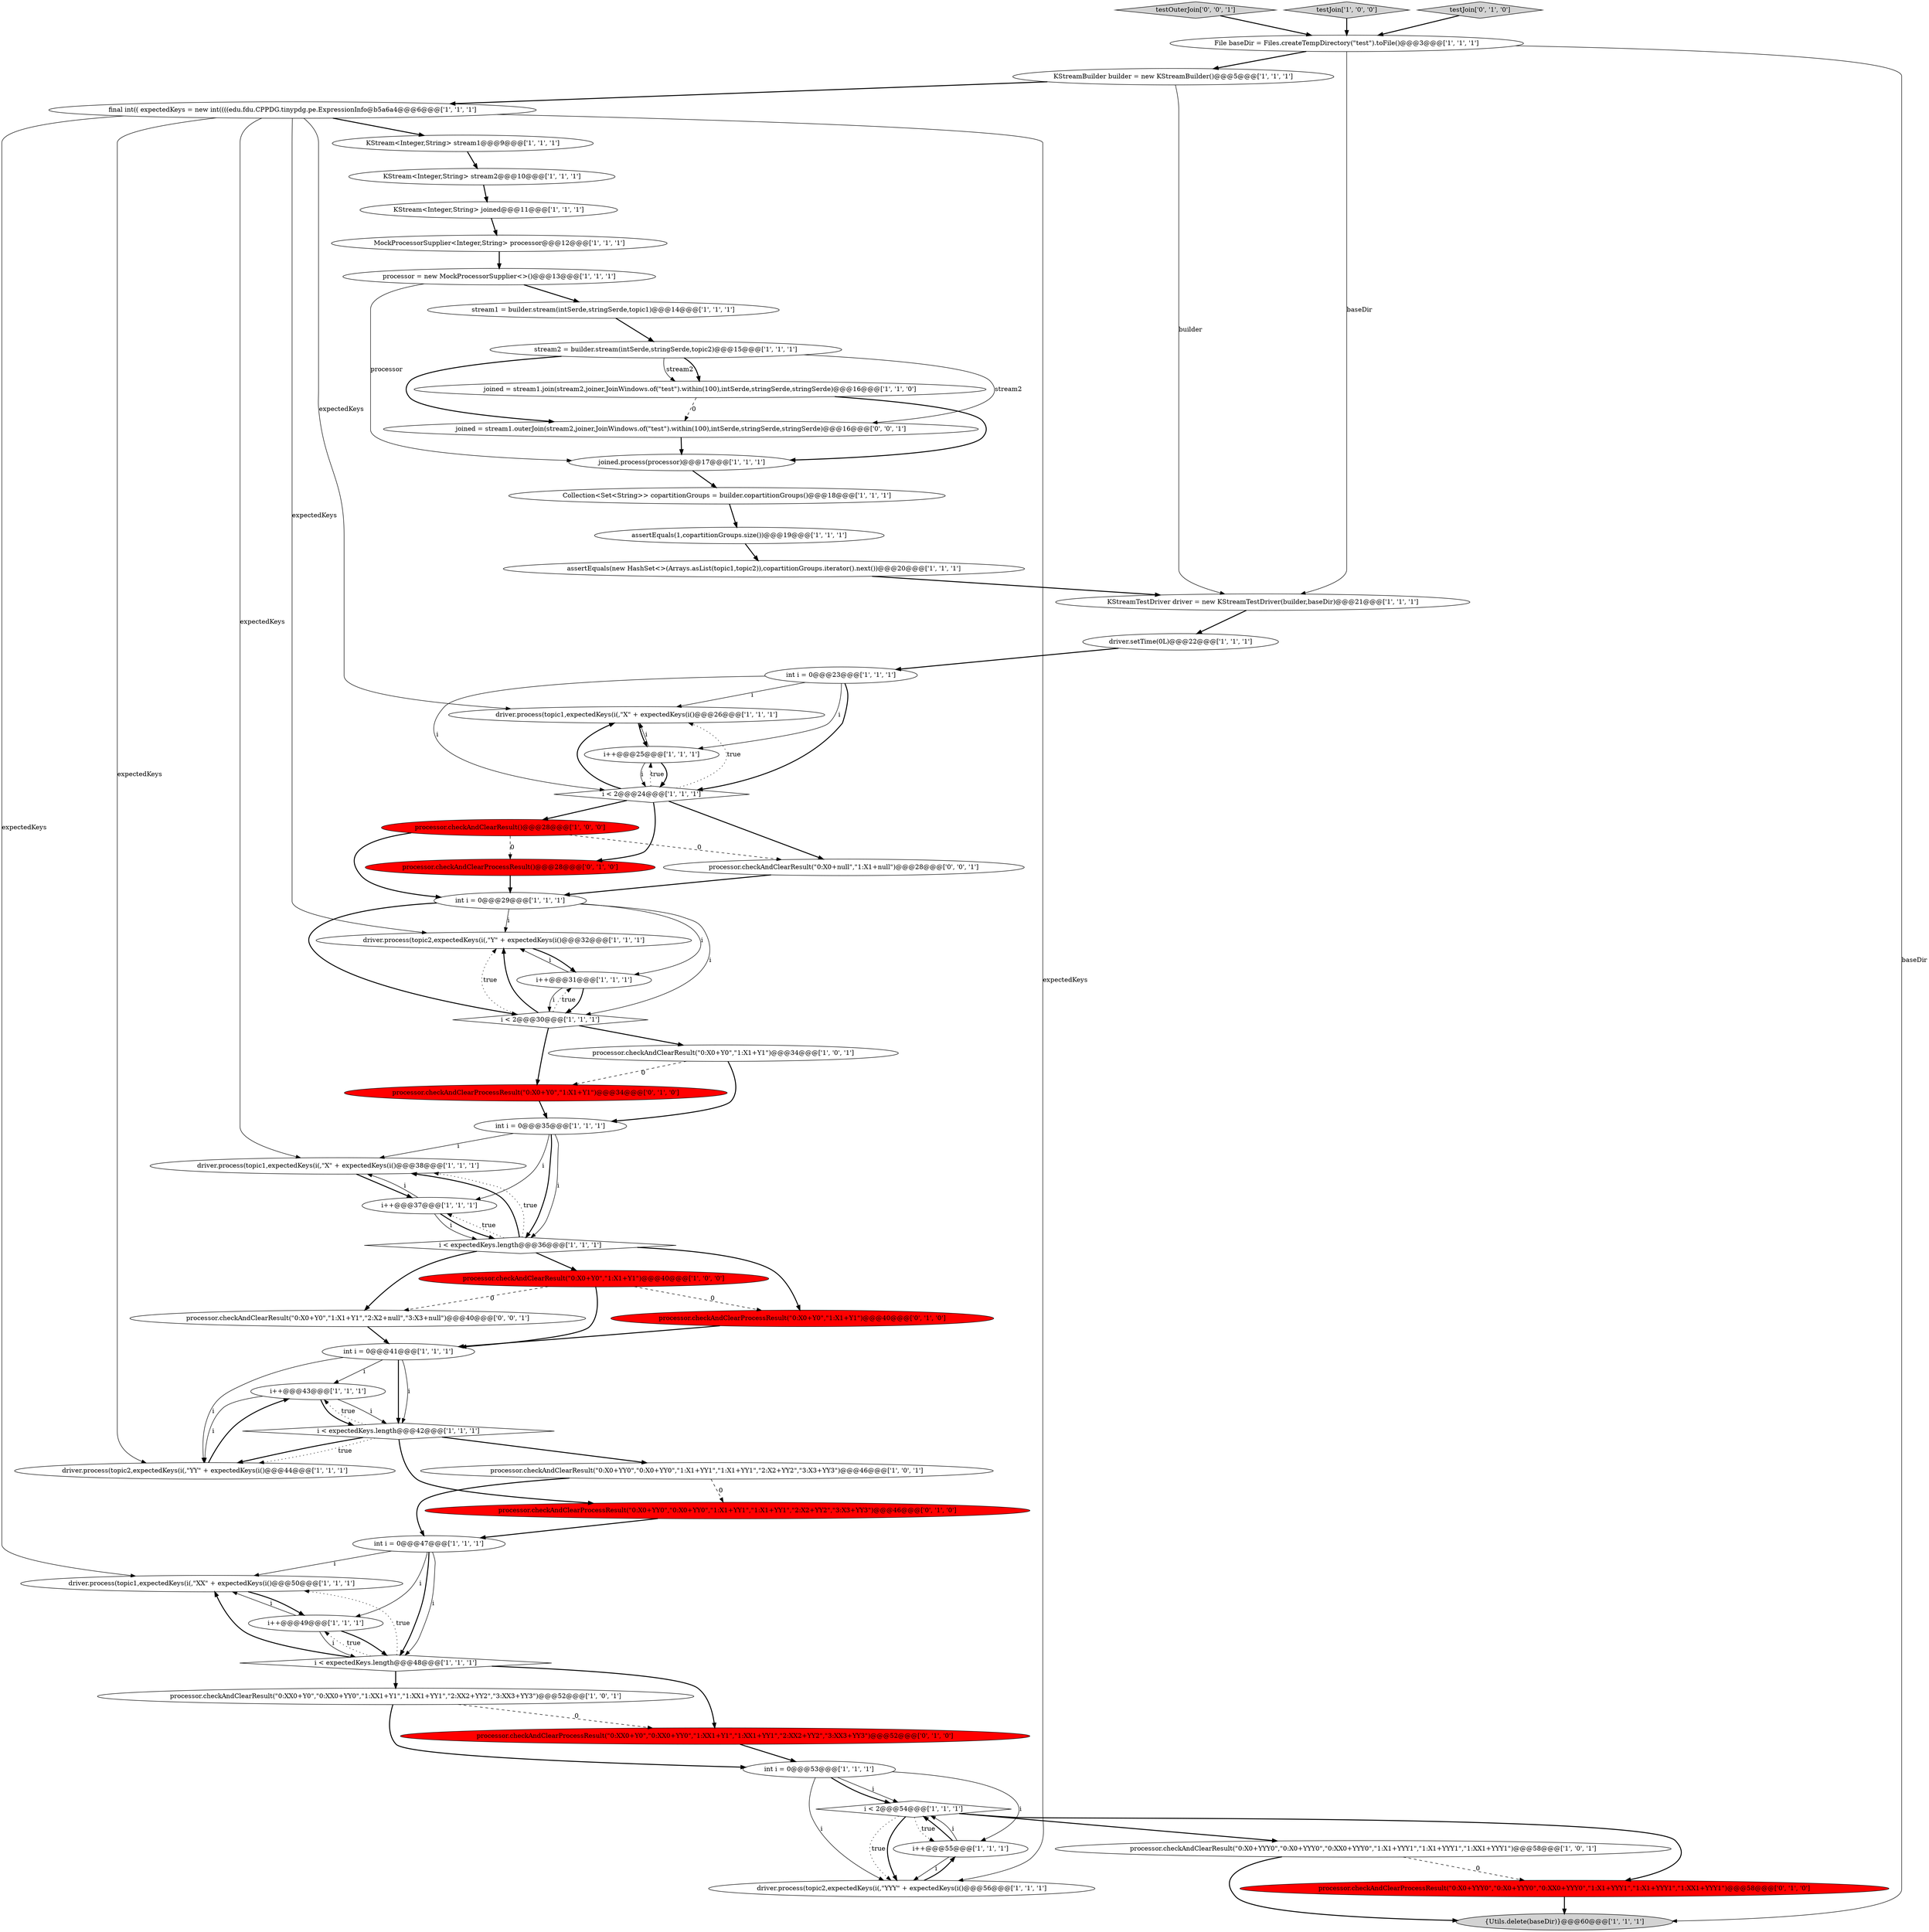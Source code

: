 digraph {
50 [style = filled, label = "processor.checkAndClearProcessResult(\"0:X0+YYY0\",\"0:X0+YYY0\",\"0:XX0+YYY0\",\"1:X1+YYY1\",\"1:X1+YYY1\",\"1:XX1+YYY1\")@@@58@@@['0', '1', '0']", fillcolor = red, shape = ellipse image = "AAA1AAABBB2BBB"];
19 [style = filled, label = "i++@@@43@@@['1', '1', '1']", fillcolor = white, shape = ellipse image = "AAA0AAABBB1BBB"];
38 [style = filled, label = "i++@@@49@@@['1', '1', '1']", fillcolor = white, shape = ellipse image = "AAA0AAABBB1BBB"];
8 [style = filled, label = "processor.checkAndClearResult(\"0:XX0+Y0\",\"0:XX0+YY0\",\"1:XX1+Y1\",\"1:XX1+YY1\",\"2:XX2+YY2\",\"3:XX3+YY3\")@@@52@@@['1', '0', '1']", fillcolor = white, shape = ellipse image = "AAA0AAABBB1BBB"];
51 [style = filled, label = "processor.checkAndClearProcessResult(\"0:X0+Y0\",\"1:X1+Y1\")@@@34@@@['0', '1', '0']", fillcolor = red, shape = ellipse image = "AAA1AAABBB2BBB"];
59 [style = filled, label = "testOuterJoin['0', '0', '1']", fillcolor = lightgray, shape = diamond image = "AAA0AAABBB3BBB"];
48 [style = filled, label = "driver.process(topic1,expectedKeys(i(,\"XX\" + expectedKeys(i()@@@50@@@['1', '1', '1']", fillcolor = white, shape = ellipse image = "AAA0AAABBB1BBB"];
25 [style = filled, label = "joined = stream1.join(stream2,joiner,JoinWindows.of(\"test\").within(100),intSerde,stringSerde,stringSerde)@@@16@@@['1', '1', '0']", fillcolor = white, shape = ellipse image = "AAA0AAABBB1BBB"];
27 [style = filled, label = "KStreamBuilder builder = new KStreamBuilder()@@@5@@@['1', '1', '1']", fillcolor = white, shape = ellipse image = "AAA0AAABBB1BBB"];
30 [style = filled, label = "int i = 0@@@47@@@['1', '1', '1']", fillcolor = white, shape = ellipse image = "AAA0AAABBB1BBB"];
53 [style = filled, label = "processor.checkAndClearProcessResult(\"0:XX0+Y0\",\"0:XX0+YY0\",\"1:XX1+Y1\",\"1:XX1+YY1\",\"2:XX2+YY2\",\"3:XX3+YY3\")@@@52@@@['0', '1', '0']", fillcolor = red, shape = ellipse image = "AAA1AAABBB2BBB"];
31 [style = filled, label = "stream1 = builder.stream(intSerde,stringSerde,topic1)@@@14@@@['1', '1', '1']", fillcolor = white, shape = ellipse image = "AAA0AAABBB1BBB"];
47 [style = filled, label = "processor.checkAndClearResult()@@@28@@@['1', '0', '0']", fillcolor = red, shape = ellipse image = "AAA1AAABBB1BBB"];
34 [style = filled, label = "joined.process(processor)@@@17@@@['1', '1', '1']", fillcolor = white, shape = ellipse image = "AAA0AAABBB1BBB"];
12 [style = filled, label = "driver.setTime(0L)@@@22@@@['1', '1', '1']", fillcolor = white, shape = ellipse image = "AAA0AAABBB1BBB"];
11 [style = filled, label = "KStream<Integer,String> joined@@@11@@@['1', '1', '1']", fillcolor = white, shape = ellipse image = "AAA0AAABBB1BBB"];
29 [style = filled, label = "processor.checkAndClearResult(\"0:X0+Y0\",\"1:X1+Y1\")@@@40@@@['1', '0', '0']", fillcolor = red, shape = ellipse image = "AAA1AAABBB1BBB"];
39 [style = filled, label = "Collection<Set<String>> copartitionGroups = builder.copartitionGroups()@@@18@@@['1', '1', '1']", fillcolor = white, shape = ellipse image = "AAA0AAABBB1BBB"];
22 [style = filled, label = "i < 2@@@30@@@['1', '1', '1']", fillcolor = white, shape = diamond image = "AAA0AAABBB1BBB"];
54 [style = filled, label = "processor.checkAndClearProcessResult(\"0:X0+YY0\",\"0:X0+YY0\",\"1:X1+YY1\",\"1:X1+YY1\",\"2:X2+YY2\",\"3:X3+YY3\")@@@46@@@['0', '1', '0']", fillcolor = red, shape = ellipse image = "AAA1AAABBB2BBB"];
57 [style = filled, label = "processor.checkAndClearResult(\"0:X0+Y0\",\"1:X1+Y1\",\"2:X2+null\",\"3:X3+null\")@@@40@@@['0', '0', '1']", fillcolor = white, shape = ellipse image = "AAA0AAABBB3BBB"];
20 [style = filled, label = "driver.process(topic1,expectedKeys(i(,\"X\" + expectedKeys(i()@@@38@@@['1', '1', '1']", fillcolor = white, shape = ellipse image = "AAA0AAABBB1BBB"];
5 [style = filled, label = "assertEquals(1,copartitionGroups.size())@@@19@@@['1', '1', '1']", fillcolor = white, shape = ellipse image = "AAA0AAABBB1BBB"];
28 [style = filled, label = "processor.checkAndClearResult(\"0:X0+Y0\",\"1:X1+Y1\")@@@34@@@['1', '0', '1']", fillcolor = white, shape = ellipse image = "AAA0AAABBB1BBB"];
33 [style = filled, label = "int i = 0@@@29@@@['1', '1', '1']", fillcolor = white, shape = ellipse image = "AAA0AAABBB1BBB"];
24 [style = filled, label = "driver.process(topic2,expectedKeys(i(,\"Y\" + expectedKeys(i()@@@32@@@['1', '1', '1']", fillcolor = white, shape = ellipse image = "AAA0AAABBB1BBB"];
1 [style = filled, label = "i++@@@55@@@['1', '1', '1']", fillcolor = white, shape = ellipse image = "AAA0AAABBB1BBB"];
2 [style = filled, label = "assertEquals(new HashSet<>(Arrays.asList(topic1,topic2)),copartitionGroups.iterator().next())@@@20@@@['1', '1', '1']", fillcolor = white, shape = ellipse image = "AAA0AAABBB1BBB"];
14 [style = filled, label = "final int(( expectedKeys = new int((((edu.fdu.CPPDG.tinypdg.pe.ExpressionInfo@b5a6a4@@@6@@@['1', '1', '1']", fillcolor = white, shape = ellipse image = "AAA0AAABBB1BBB"];
16 [style = filled, label = "KStream<Integer,String> stream2@@@10@@@['1', '1', '1']", fillcolor = white, shape = ellipse image = "AAA0AAABBB1BBB"];
36 [style = filled, label = "processor = new MockProcessorSupplier<>()@@@13@@@['1', '1', '1']", fillcolor = white, shape = ellipse image = "AAA0AAABBB1BBB"];
4 [style = filled, label = "int i = 0@@@53@@@['1', '1', '1']", fillcolor = white, shape = ellipse image = "AAA0AAABBB1BBB"];
15 [style = filled, label = "KStream<Integer,String> stream1@@@9@@@['1', '1', '1']", fillcolor = white, shape = ellipse image = "AAA0AAABBB1BBB"];
9 [style = filled, label = "stream2 = builder.stream(intSerde,stringSerde,topic2)@@@15@@@['1', '1', '1']", fillcolor = white, shape = ellipse image = "AAA0AAABBB1BBB"];
46 [style = filled, label = "driver.process(topic1,expectedKeys(i(,\"X\" + expectedKeys(i()@@@26@@@['1', '1', '1']", fillcolor = white, shape = ellipse image = "AAA0AAABBB1BBB"];
23 [style = filled, label = "i++@@@31@@@['1', '1', '1']", fillcolor = white, shape = ellipse image = "AAA0AAABBB1BBB"];
10 [style = filled, label = "i < expectedKeys.length@@@42@@@['1', '1', '1']", fillcolor = white, shape = diamond image = "AAA0AAABBB1BBB"];
6 [style = filled, label = "driver.process(topic2,expectedKeys(i(,\"YY\" + expectedKeys(i()@@@44@@@['1', '1', '1']", fillcolor = white, shape = ellipse image = "AAA0AAABBB1BBB"];
32 [style = filled, label = "i < expectedKeys.length@@@36@@@['1', '1', '1']", fillcolor = white, shape = diamond image = "AAA0AAABBB1BBB"];
3 [style = filled, label = "i++@@@25@@@['1', '1', '1']", fillcolor = white, shape = ellipse image = "AAA0AAABBB1BBB"];
13 [style = filled, label = "int i = 0@@@35@@@['1', '1', '1']", fillcolor = white, shape = ellipse image = "AAA0AAABBB1BBB"];
37 [style = filled, label = "{Utils.delete(baseDir)}@@@60@@@['1', '1', '1']", fillcolor = lightgray, shape = ellipse image = "AAA0AAABBB1BBB"];
42 [style = filled, label = "processor.checkAndClearResult(\"0:X0+YYY0\",\"0:X0+YYY0\",\"0:XX0+YYY0\",\"1:X1+YYY1\",\"1:X1+YYY1\",\"1:XX1+YYY1\")@@@58@@@['1', '0', '1']", fillcolor = white, shape = ellipse image = "AAA0AAABBB1BBB"];
0 [style = filled, label = "testJoin['1', '0', '0']", fillcolor = lightgray, shape = diamond image = "AAA0AAABBB1BBB"];
55 [style = filled, label = "processor.checkAndClearProcessResult(\"0:X0+Y0\",\"1:X1+Y1\")@@@40@@@['0', '1', '0']", fillcolor = red, shape = ellipse image = "AAA1AAABBB2BBB"];
56 [style = filled, label = "joined = stream1.outerJoin(stream2,joiner,JoinWindows.of(\"test\").within(100),intSerde,stringSerde,stringSerde)@@@16@@@['0', '0', '1']", fillcolor = white, shape = ellipse image = "AAA0AAABBB3BBB"];
26 [style = filled, label = "File baseDir = Files.createTempDirectory(\"test\").toFile()@@@3@@@['1', '1', '1']", fillcolor = white, shape = ellipse image = "AAA0AAABBB1BBB"];
17 [style = filled, label = "KStreamTestDriver driver = new KStreamTestDriver(builder,baseDir)@@@21@@@['1', '1', '1']", fillcolor = white, shape = ellipse image = "AAA0AAABBB1BBB"];
41 [style = filled, label = "i < 2@@@54@@@['1', '1', '1']", fillcolor = white, shape = diamond image = "AAA0AAABBB1BBB"];
58 [style = filled, label = "processor.checkAndClearResult(\"0:X0+null\",\"1:X1+null\")@@@28@@@['0', '0', '1']", fillcolor = white, shape = ellipse image = "AAA0AAABBB3BBB"];
43 [style = filled, label = "i++@@@37@@@['1', '1', '1']", fillcolor = white, shape = ellipse image = "AAA0AAABBB1BBB"];
44 [style = filled, label = "i < expectedKeys.length@@@48@@@['1', '1', '1']", fillcolor = white, shape = diamond image = "AAA0AAABBB1BBB"];
52 [style = filled, label = "processor.checkAndClearProcessResult()@@@28@@@['0', '1', '0']", fillcolor = red, shape = ellipse image = "AAA1AAABBB2BBB"];
7 [style = filled, label = "MockProcessorSupplier<Integer,String> processor@@@12@@@['1', '1', '1']", fillcolor = white, shape = ellipse image = "AAA0AAABBB1BBB"];
21 [style = filled, label = "int i = 0@@@41@@@['1', '1', '1']", fillcolor = white, shape = ellipse image = "AAA0AAABBB1BBB"];
40 [style = filled, label = "processor.checkAndClearResult(\"0:X0+YY0\",\"0:X0+YY0\",\"1:X1+YY1\",\"1:X1+YY1\",\"2:X2+YY2\",\"3:X3+YY3\")@@@46@@@['1', '0', '1']", fillcolor = white, shape = ellipse image = "AAA0AAABBB1BBB"];
49 [style = filled, label = "testJoin['0', '1', '0']", fillcolor = lightgray, shape = diamond image = "AAA0AAABBB2BBB"];
35 [style = filled, label = "i < 2@@@24@@@['1', '1', '1']", fillcolor = white, shape = diamond image = "AAA0AAABBB1BBB"];
45 [style = filled, label = "int i = 0@@@23@@@['1', '1', '1']", fillcolor = white, shape = ellipse image = "AAA0AAABBB1BBB"];
18 [style = filled, label = "driver.process(topic2,expectedKeys(i(,\"YYY\" + expectedKeys(i()@@@56@@@['1', '1', '1']", fillcolor = white, shape = ellipse image = "AAA0AAABBB1BBB"];
21->10 [style = bold, label=""];
25->56 [style = dashed, label="0"];
3->46 [style = solid, label="i"];
12->45 [style = bold, label=""];
44->8 [style = bold, label=""];
56->34 [style = bold, label=""];
23->24 [style = solid, label="i"];
32->43 [style = dotted, label="true"];
25->34 [style = bold, label=""];
38->44 [style = bold, label=""];
31->9 [style = bold, label=""];
10->54 [style = bold, label=""];
4->1 [style = solid, label="i"];
9->56 [style = solid, label="stream2"];
23->22 [style = solid, label="i"];
47->52 [style = dashed, label="0"];
19->6 [style = solid, label="i"];
41->1 [style = dotted, label="true"];
47->33 [style = bold, label=""];
44->53 [style = bold, label=""];
14->48 [style = solid, label="expectedKeys"];
3->35 [style = bold, label=""];
23->22 [style = bold, label=""];
9->56 [style = bold, label=""];
20->43 [style = bold, label=""];
26->37 [style = solid, label="baseDir"];
8->4 [style = bold, label=""];
47->58 [style = dashed, label="0"];
45->35 [style = bold, label=""];
32->20 [style = bold, label=""];
59->26 [style = bold, label=""];
44->48 [style = dotted, label="true"];
10->6 [style = dotted, label="true"];
13->32 [style = bold, label=""];
1->41 [style = bold, label=""];
22->23 [style = dotted, label="true"];
13->32 [style = solid, label="i"];
14->6 [style = solid, label="expectedKeys"];
13->20 [style = solid, label="i"];
50->37 [style = bold, label=""];
30->48 [style = solid, label="i"];
36->31 [style = bold, label=""];
43->32 [style = bold, label=""];
22->24 [style = dotted, label="true"];
45->3 [style = solid, label="i"];
35->52 [style = bold, label=""];
1->18 [style = solid, label="i"];
43->20 [style = solid, label="i"];
26->27 [style = bold, label=""];
33->22 [style = solid, label="i"];
18->1 [style = bold, label=""];
27->17 [style = solid, label="builder"];
57->21 [style = bold, label=""];
36->34 [style = solid, label="processor"];
44->38 [style = dotted, label="true"];
42->50 [style = dashed, label="0"];
1->41 [style = solid, label="i"];
35->46 [style = dotted, label="true"];
14->24 [style = solid, label="expectedKeys"];
14->15 [style = bold, label=""];
21->10 [style = solid, label="i"];
41->50 [style = bold, label=""];
30->44 [style = bold, label=""];
2->17 [style = bold, label=""];
42->37 [style = bold, label=""];
43->32 [style = solid, label="i"];
27->14 [style = bold, label=""];
30->38 [style = solid, label="i"];
39->5 [style = bold, label=""];
52->33 [style = bold, label=""];
19->10 [style = solid, label="i"];
4->18 [style = solid, label="i"];
32->20 [style = dotted, label="true"];
14->46 [style = solid, label="expectedKeys"];
19->10 [style = bold, label=""];
4->41 [style = solid, label="i"];
22->28 [style = bold, label=""];
32->57 [style = bold, label=""];
9->25 [style = solid, label="stream2"];
10->6 [style = bold, label=""];
51->13 [style = bold, label=""];
29->21 [style = bold, label=""];
4->41 [style = bold, label=""];
28->51 [style = dashed, label="0"];
21->6 [style = solid, label="i"];
38->44 [style = solid, label="i"];
45->35 [style = solid, label="i"];
38->48 [style = solid, label="i"];
22->51 [style = bold, label=""];
17->12 [style = bold, label=""];
33->23 [style = solid, label="i"];
30->44 [style = solid, label="i"];
40->54 [style = dashed, label="0"];
10->19 [style = dotted, label="true"];
34->39 [style = bold, label=""];
35->58 [style = bold, label=""];
10->40 [style = bold, label=""];
26->17 [style = solid, label="baseDir"];
40->30 [style = bold, label=""];
3->35 [style = solid, label="i"];
41->18 [style = bold, label=""];
33->22 [style = bold, label=""];
7->36 [style = bold, label=""];
46->3 [style = bold, label=""];
24->23 [style = bold, label=""];
29->57 [style = dashed, label="0"];
16->11 [style = bold, label=""];
0->26 [style = bold, label=""];
55->21 [style = bold, label=""];
21->19 [style = solid, label="i"];
35->3 [style = dotted, label="true"];
33->24 [style = solid, label="i"];
54->30 [style = bold, label=""];
28->13 [style = bold, label=""];
41->18 [style = dotted, label="true"];
8->53 [style = dashed, label="0"];
6->19 [style = bold, label=""];
29->55 [style = dashed, label="0"];
15->16 [style = bold, label=""];
45->46 [style = solid, label="i"];
32->29 [style = bold, label=""];
58->33 [style = bold, label=""];
5->2 [style = bold, label=""];
32->55 [style = bold, label=""];
48->38 [style = bold, label=""];
44->48 [style = bold, label=""];
9->25 [style = bold, label=""];
11->7 [style = bold, label=""];
35->47 [style = bold, label=""];
14->18 [style = solid, label="expectedKeys"];
22->24 [style = bold, label=""];
53->4 [style = bold, label=""];
49->26 [style = bold, label=""];
13->43 [style = solid, label="i"];
14->20 [style = solid, label="expectedKeys"];
41->42 [style = bold, label=""];
35->46 [style = bold, label=""];
}
